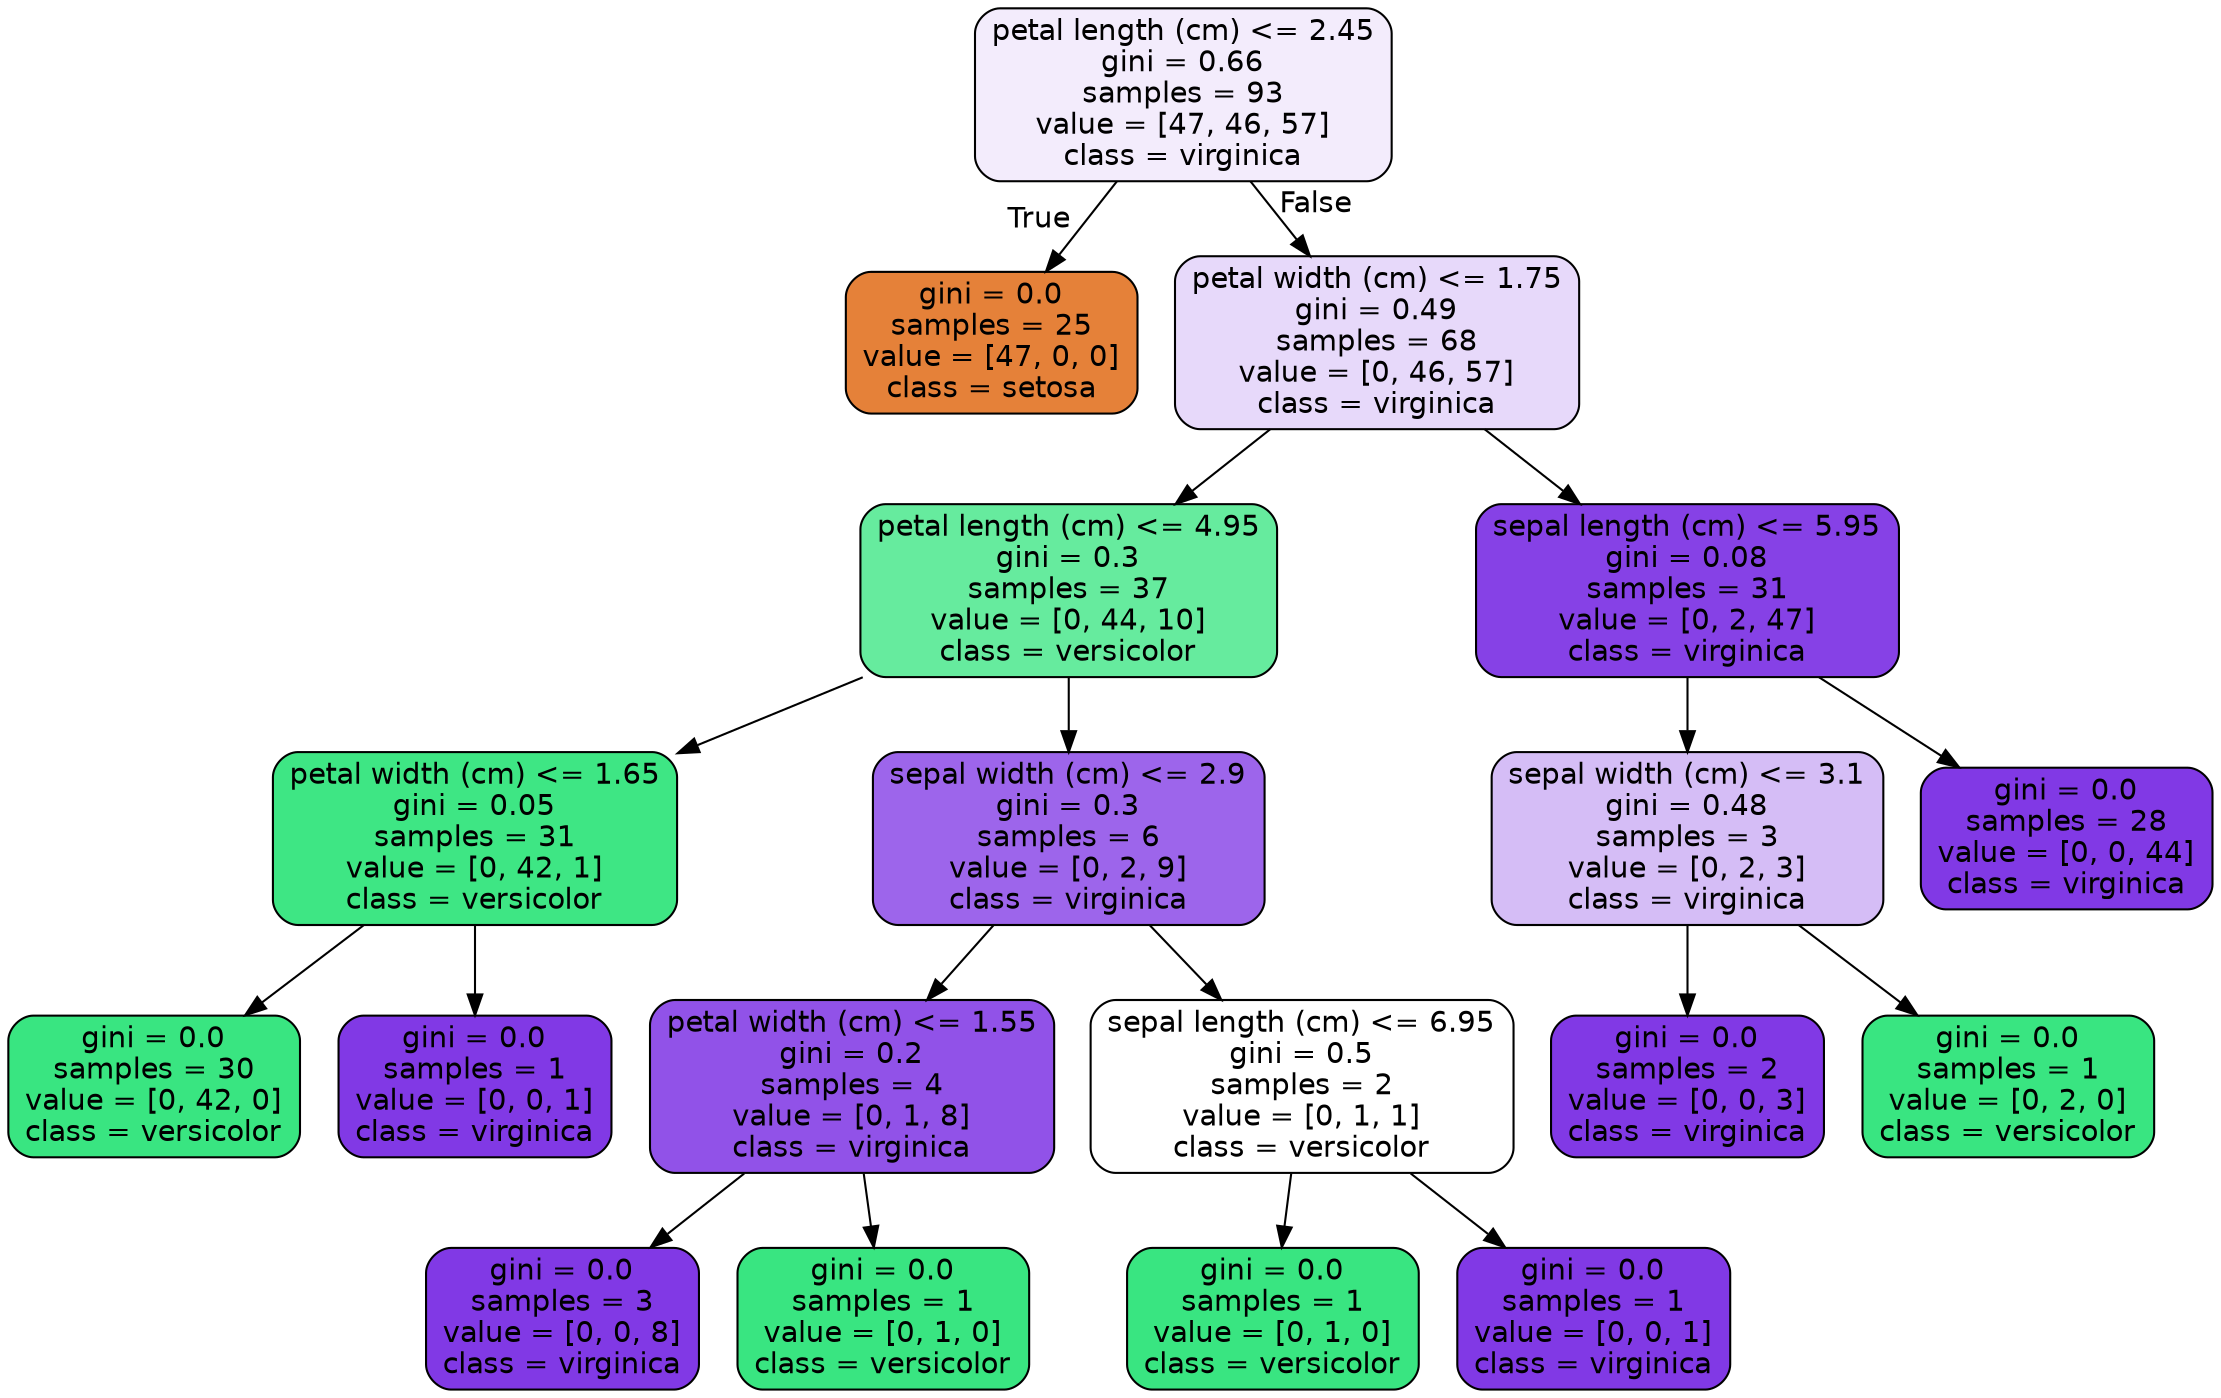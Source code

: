 digraph Tree {
node [shape=box, style="filled, rounded", color="black", fontname=helvetica] ;
edge [fontname=helvetica] ;
0 [label="petal length (cm) <= 2.45\ngini = 0.66\nsamples = 93\nvalue = [47, 46, 57]\nclass = virginica", fillcolor="#f3ecfc"] ;
1 [label="gini = 0.0\nsamples = 25\nvalue = [47, 0, 0]\nclass = setosa", fillcolor="#e58139"] ;
0 -> 1 [labeldistance=2.5, labelangle=45, headlabel="True"] ;
2 [label="petal width (cm) <= 1.75\ngini = 0.49\nsamples = 68\nvalue = [0, 46, 57]\nclass = virginica", fillcolor="#e7d9fa"] ;
0 -> 2 [labeldistance=2.5, labelangle=-45, headlabel="False"] ;
3 [label="petal length (cm) <= 4.95\ngini = 0.3\nsamples = 37\nvalue = [0, 44, 10]\nclass = versicolor", fillcolor="#66eb9e"] ;
2 -> 3 ;
4 [label="petal width (cm) <= 1.65\ngini = 0.05\nsamples = 31\nvalue = [0, 42, 1]\nclass = versicolor", fillcolor="#3ee684"] ;
3 -> 4 ;
5 [label="gini = 0.0\nsamples = 30\nvalue = [0, 42, 0]\nclass = versicolor", fillcolor="#39e581"] ;
4 -> 5 ;
6 [label="gini = 0.0\nsamples = 1\nvalue = [0, 0, 1]\nclass = virginica", fillcolor="#8139e5"] ;
4 -> 6 ;
7 [label="sepal width (cm) <= 2.9\ngini = 0.3\nsamples = 6\nvalue = [0, 2, 9]\nclass = virginica", fillcolor="#9d65eb"] ;
3 -> 7 ;
8 [label="petal width (cm) <= 1.55\ngini = 0.2\nsamples = 4\nvalue = [0, 1, 8]\nclass = virginica", fillcolor="#9152e8"] ;
7 -> 8 ;
9 [label="gini = 0.0\nsamples = 3\nvalue = [0, 0, 8]\nclass = virginica", fillcolor="#8139e5"] ;
8 -> 9 ;
10 [label="gini = 0.0\nsamples = 1\nvalue = [0, 1, 0]\nclass = versicolor", fillcolor="#39e581"] ;
8 -> 10 ;
11 [label="sepal length (cm) <= 6.95\ngini = 0.5\nsamples = 2\nvalue = [0, 1, 1]\nclass = versicolor", fillcolor="#ffffff"] ;
7 -> 11 ;
12 [label="gini = 0.0\nsamples = 1\nvalue = [0, 1, 0]\nclass = versicolor", fillcolor="#39e581"] ;
11 -> 12 ;
13 [label="gini = 0.0\nsamples = 1\nvalue = [0, 0, 1]\nclass = virginica", fillcolor="#8139e5"] ;
11 -> 13 ;
14 [label="sepal length (cm) <= 5.95\ngini = 0.08\nsamples = 31\nvalue = [0, 2, 47]\nclass = virginica", fillcolor="#8641e6"] ;
2 -> 14 ;
15 [label="sepal width (cm) <= 3.1\ngini = 0.48\nsamples = 3\nvalue = [0, 2, 3]\nclass = virginica", fillcolor="#d5bdf6"] ;
14 -> 15 ;
16 [label="gini = 0.0\nsamples = 2\nvalue = [0, 0, 3]\nclass = virginica", fillcolor="#8139e5"] ;
15 -> 16 ;
17 [label="gini = 0.0\nsamples = 1\nvalue = [0, 2, 0]\nclass = versicolor", fillcolor="#39e581"] ;
15 -> 17 ;
18 [label="gini = 0.0\nsamples = 28\nvalue = [0, 0, 44]\nclass = virginica", fillcolor="#8139e5"] ;
14 -> 18 ;
}